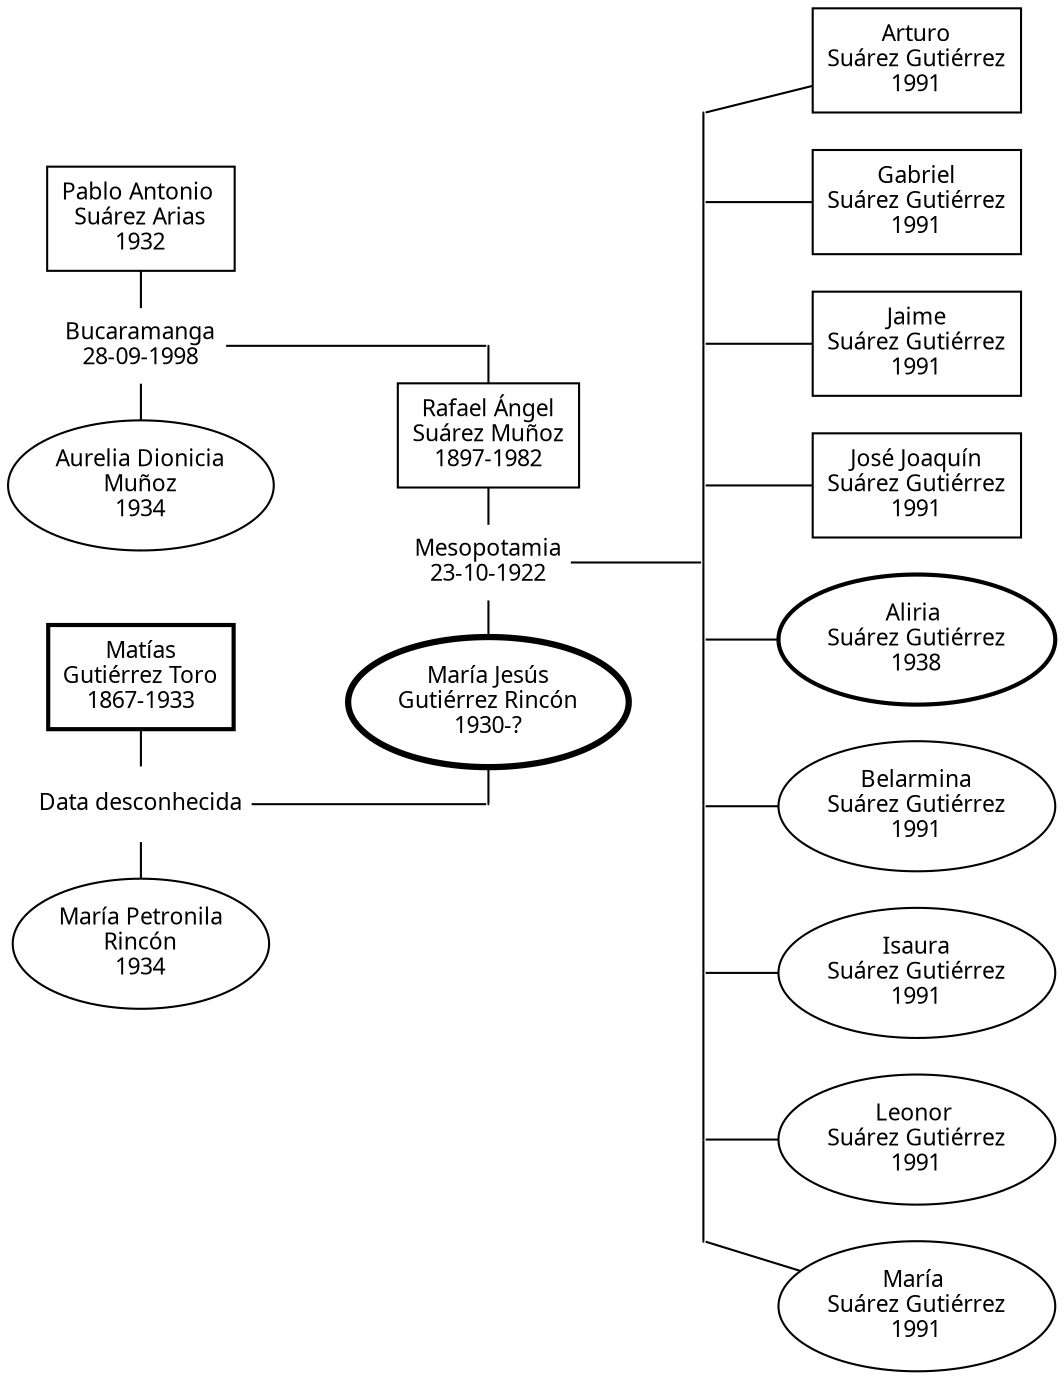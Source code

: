 digraph SuarezGutierrez {
   compound=true;
   // forcelabels=true;
    rankdir=LR
    // splines=ortho
    edge [dir=none];
    node [fontsize=11,fontname="Helvetic Neue LT Std", penwidth=1.0];

    subgraph Gparents {rank=same;
        // men
        node [shape=box, margin=0.1];
        Pasa [label="Pablo Antonio \nSuárez Arias\n1932"];
        Mgt [penwidth=2.0, label="Matías\nGutiérrez Toro\n1867-1933"];
        // women
        node [shape=oval, margin=0.05];
        Adm [label="Aurelia Dionicia\nMuñoz\n1934"];
        Mpr [label="María Petronila\nRincón\n1934"];
        // marriage boxes
        node [shape=plaintext];
        PasaAdm [label="Bucaramanga\n28-09-1998"];
        MgtMpr [label="Data desconhecida"];
        // edges
        Pasa -> PasaAdm -> Adm;
        Mgt -> MgtMpr -> Mpr;
    }

    subgraph parents {rank=same;
        // men
        node [shape=box, margin=0.1];
        Rasm [label="Rafael Ángel\nSuárez Muñoz\n1897-1982"];
        // women
        node [shape=oval, margin=0.05];
        Mjgr [penwidth=3.0, label="María Jesús\nGutiérrez Rincón\n1930-?"];
        // marriage boxes
        node [shape=plaintext];
        RasmMjgr [label="Mesopotamia\n23-10-1922"];
        // dummy points
        node [shape=point,width=0];
        RasmChild;
        MjgrChild;
        // edges
        RasmChild -> Rasm -> RasmMjgr -> Mjgr -> MjgrChild;
    }

    PasaAdm ->  RasmChild;
    MgtMpr -> MjgrChild;

    subgraph Dchildren {rank=same;
        // dummy points
        node [shape=point,width=0];
        RasmMjgrChildren;
        ArsgChild;
        GsgChild;
        JsgChild;
        JjsgChild;
        AsgChild;
        BsgChild;
        IsgChild;
        LsgChild;
        MsgChild;
        // edges
        ArsgChild -> GsgChild -> JsgChild-> JjsgChild -> RasmMjgrChildren -> AsgChild -> BsgChild -> IsgChild -> LsgChild -> MsgChild;
    }

    RasmMjgr -> RasmMjgrChildren;

    subgraph children {rank=same;
        node [shape=box, margin=0.1];
        Arsg [label="Arturo\nSuárez Gutiérrez\n1991"];
        Gsg [label="Gabriel\nSuárez Gutiérrez\n1991"];
        Jsg [label="Jaime\nSuárez Gutiérrez\n1991"];
        Jjsg [label="José Joaquín\nSuárez Gutiérrez\n1991"];
        node [shape=oval, margin=0.05];
        Asg [penwidth=2.0, label="Aliria \nSuárez Gutiérrez\n1938"];
        Bsg [label="Belarmina\nSuárez Gutiérrez\n1991"];
        Isg [label="Isaura\nSuárez Gutiérrez\n1991"];
        Lsg [label="Leonor \nSuárez Gutiérrez\n1991"];
        Msg [label="María \nSuárez Gutiérrez\n1991"];
    }

    ArsgChild -> Arsg;
    GsgChild -> Gsg;
    JsgChild -> Jsg;
    JjsgChild -> Jjsg;
    AsgChild -> Asg;
    BsgChild -> Bsg;
    IsgChild -> Isg;
    LsgChild -> Lsg;
    MsgChild -> Msg;

}
